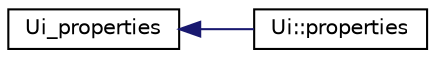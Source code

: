 digraph G
{
  edge [fontname="Helvetica",fontsize="10",labelfontname="Helvetica",labelfontsize="10"];
  node [fontname="Helvetica",fontsize="10",shape=record];
  rankdir=LR;
  Node1 [label="Ui_properties",height=0.2,width=0.4,color="black", fillcolor="white", style="filled",URL="$classUi__properties.html"];
  Node1 -> Node2 [dir=back,color="midnightblue",fontsize="10",style="solid",fontname="Helvetica"];
  Node2 [label="Ui::properties",height=0.2,width=0.4,color="black", fillcolor="white", style="filled",URL="$classUi_1_1properties.html"];
}
